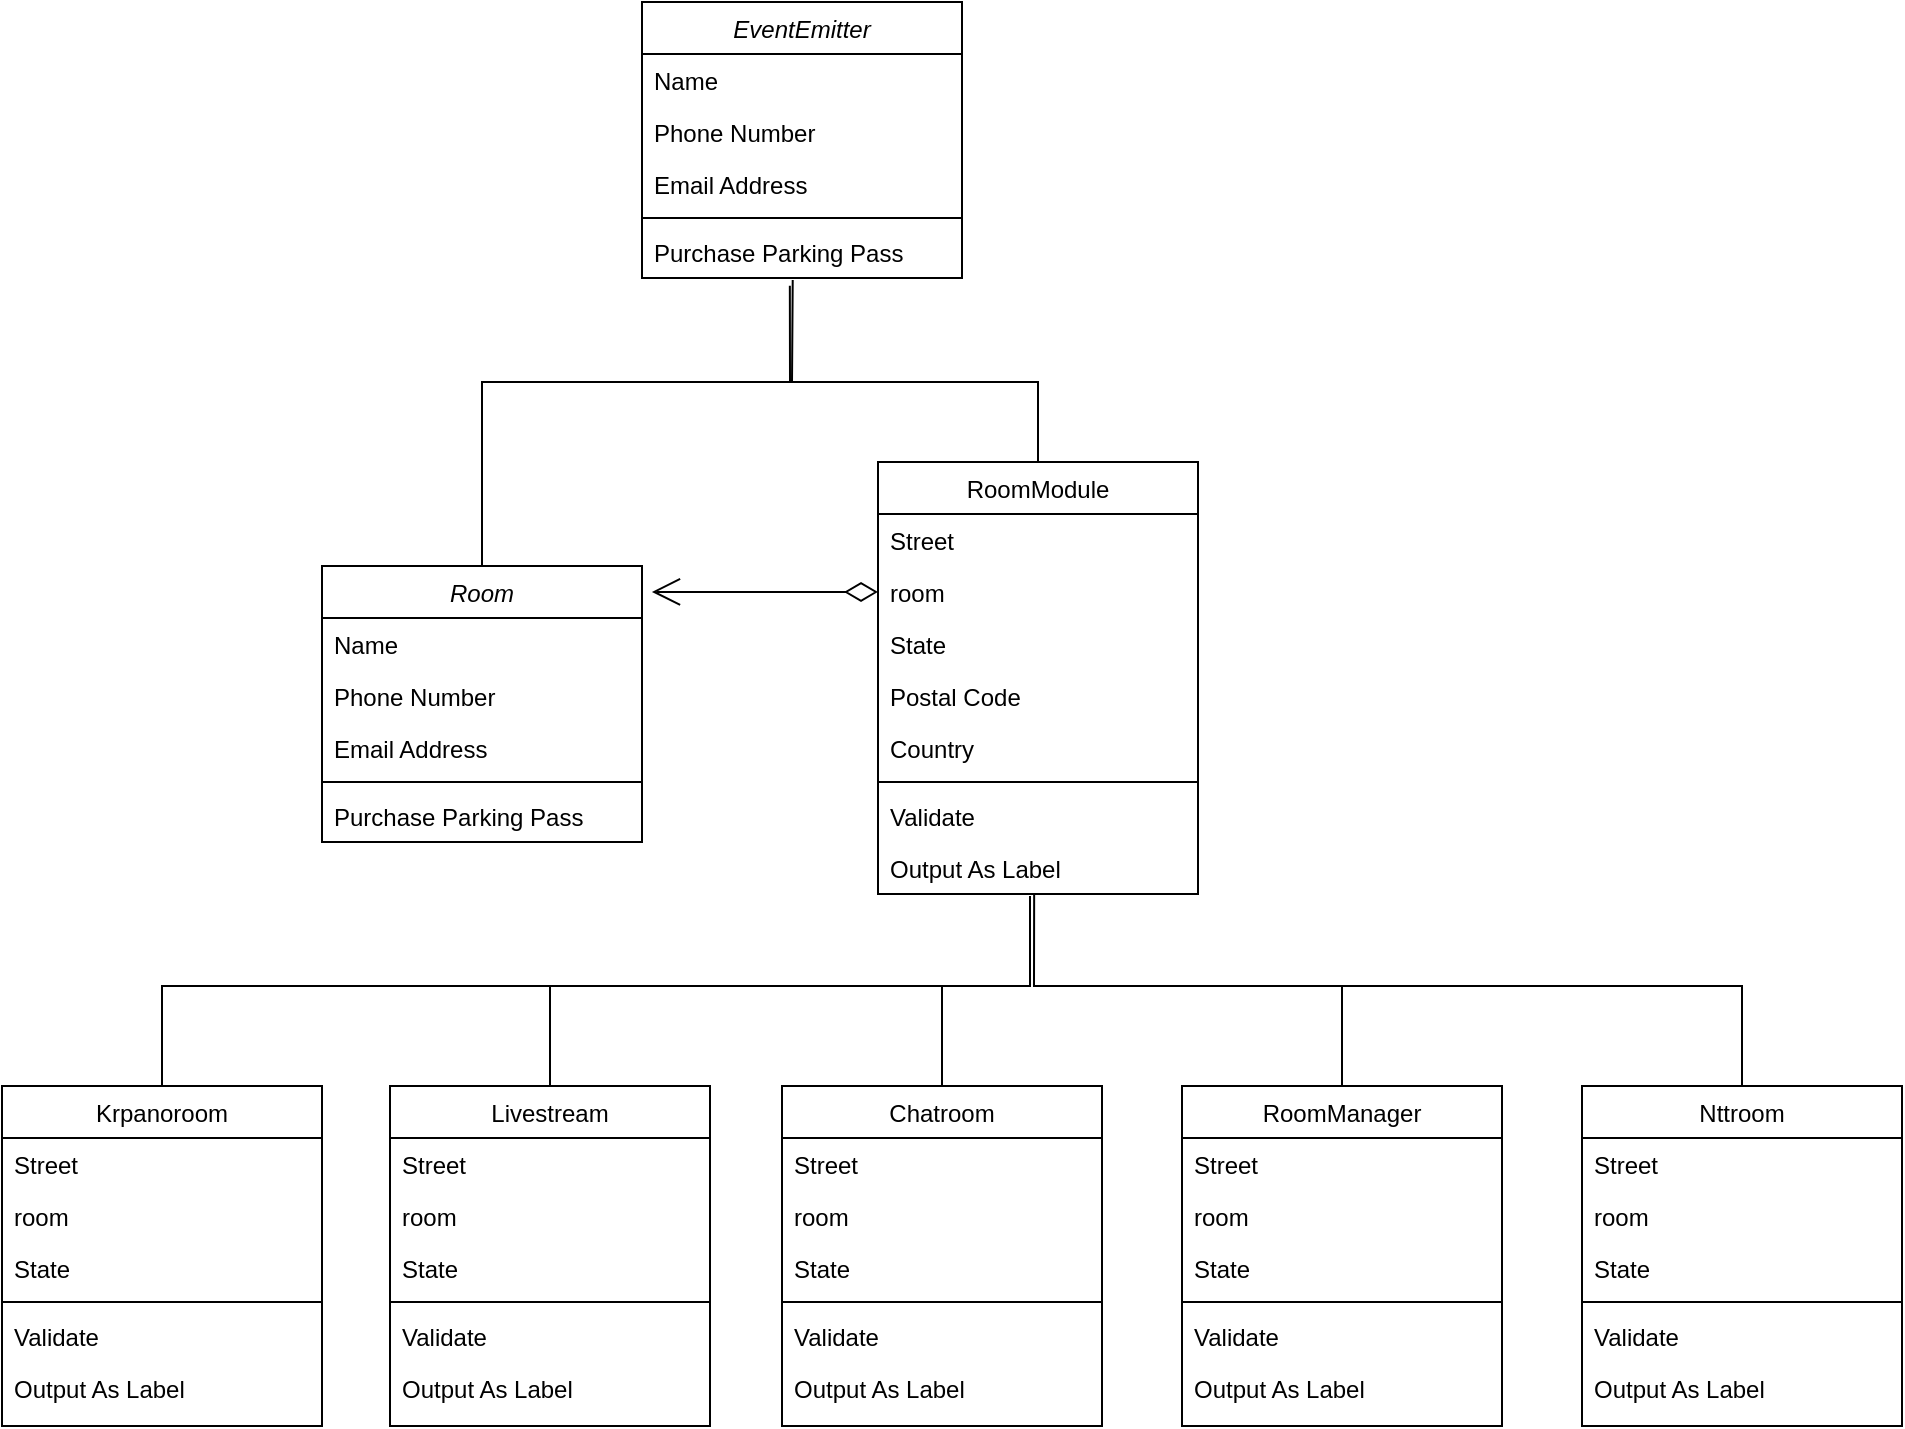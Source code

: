 <mxfile version="20.8.22" type="github">
  <diagram id="C5RBs43oDa-KdzZeNtuy" name="Page-1">
    <mxGraphModel dx="2049" dy="1091" grid="1" gridSize="10" guides="1" tooltips="1" connect="1" arrows="1" fold="1" page="1" pageScale="1" pageWidth="827" pageHeight="1169" math="0" shadow="0">
      <root>
        <mxCell id="WIyWlLk6GJQsqaUBKTNV-0" />
        <mxCell id="WIyWlLk6GJQsqaUBKTNV-1" parent="WIyWlLk6GJQsqaUBKTNV-0" />
        <mxCell id="zkfFHV4jXpPFQw0GAbJ--0" value="Room" style="swimlane;fontStyle=2;align=center;verticalAlign=top;childLayout=stackLayout;horizontal=1;startSize=26;horizontalStack=0;resizeParent=1;resizeLast=0;collapsible=1;marginBottom=0;rounded=0;shadow=0;strokeWidth=1;" parent="WIyWlLk6GJQsqaUBKTNV-1" vertex="1">
          <mxGeometry x="370" y="332" width="160" height="138" as="geometry">
            <mxRectangle x="230" y="140" width="160" height="26" as="alternateBounds" />
          </mxGeometry>
        </mxCell>
        <mxCell id="zkfFHV4jXpPFQw0GAbJ--1" value="Name" style="text;align=left;verticalAlign=top;spacingLeft=4;spacingRight=4;overflow=hidden;rotatable=0;points=[[0,0.5],[1,0.5]];portConstraint=eastwest;" parent="zkfFHV4jXpPFQw0GAbJ--0" vertex="1">
          <mxGeometry y="26" width="160" height="26" as="geometry" />
        </mxCell>
        <mxCell id="zkfFHV4jXpPFQw0GAbJ--2" value="Phone Number" style="text;align=left;verticalAlign=top;spacingLeft=4;spacingRight=4;overflow=hidden;rotatable=0;points=[[0,0.5],[1,0.5]];portConstraint=eastwest;rounded=0;shadow=0;html=0;" parent="zkfFHV4jXpPFQw0GAbJ--0" vertex="1">
          <mxGeometry y="52" width="160" height="26" as="geometry" />
        </mxCell>
        <mxCell id="zkfFHV4jXpPFQw0GAbJ--3" value="Email Address" style="text;align=left;verticalAlign=top;spacingLeft=4;spacingRight=4;overflow=hidden;rotatable=0;points=[[0,0.5],[1,0.5]];portConstraint=eastwest;rounded=0;shadow=0;html=0;" parent="zkfFHV4jXpPFQw0GAbJ--0" vertex="1">
          <mxGeometry y="78" width="160" height="26" as="geometry" />
        </mxCell>
        <mxCell id="zkfFHV4jXpPFQw0GAbJ--4" value="" style="line;html=1;strokeWidth=1;align=left;verticalAlign=middle;spacingTop=-1;spacingLeft=3;spacingRight=3;rotatable=0;labelPosition=right;points=[];portConstraint=eastwest;" parent="zkfFHV4jXpPFQw0GAbJ--0" vertex="1">
          <mxGeometry y="104" width="160" height="8" as="geometry" />
        </mxCell>
        <mxCell id="zkfFHV4jXpPFQw0GAbJ--5" value="Purchase Parking Pass" style="text;align=left;verticalAlign=top;spacingLeft=4;spacingRight=4;overflow=hidden;rotatable=0;points=[[0,0.5],[1,0.5]];portConstraint=eastwest;" parent="zkfFHV4jXpPFQw0GAbJ--0" vertex="1">
          <mxGeometry y="112" width="160" height="26" as="geometry" />
        </mxCell>
        <mxCell id="zkfFHV4jXpPFQw0GAbJ--17" value="RoomModule" style="swimlane;fontStyle=0;align=center;verticalAlign=top;childLayout=stackLayout;horizontal=1;startSize=26;horizontalStack=0;resizeParent=1;resizeLast=0;collapsible=1;marginBottom=0;rounded=0;shadow=0;strokeWidth=1;" parent="WIyWlLk6GJQsqaUBKTNV-1" vertex="1">
          <mxGeometry x="648" y="280" width="160" height="216" as="geometry">
            <mxRectangle x="550" y="140" width="160" height="26" as="alternateBounds" />
          </mxGeometry>
        </mxCell>
        <mxCell id="zkfFHV4jXpPFQw0GAbJ--18" value="Street" style="text;align=left;verticalAlign=top;spacingLeft=4;spacingRight=4;overflow=hidden;rotatable=0;points=[[0,0.5],[1,0.5]];portConstraint=eastwest;" parent="zkfFHV4jXpPFQw0GAbJ--17" vertex="1">
          <mxGeometry y="26" width="160" height="26" as="geometry" />
        </mxCell>
        <mxCell id="zkfFHV4jXpPFQw0GAbJ--19" value="room" style="text;align=left;verticalAlign=top;spacingLeft=4;spacingRight=4;overflow=hidden;rotatable=0;points=[[0,0.5],[1,0.5]];portConstraint=eastwest;rounded=0;shadow=0;html=0;" parent="zkfFHV4jXpPFQw0GAbJ--17" vertex="1">
          <mxGeometry y="52" width="160" height="26" as="geometry" />
        </mxCell>
        <mxCell id="zkfFHV4jXpPFQw0GAbJ--20" value="State" style="text;align=left;verticalAlign=top;spacingLeft=4;spacingRight=4;overflow=hidden;rotatable=0;points=[[0,0.5],[1,0.5]];portConstraint=eastwest;rounded=0;shadow=0;html=0;" parent="zkfFHV4jXpPFQw0GAbJ--17" vertex="1">
          <mxGeometry y="78" width="160" height="26" as="geometry" />
        </mxCell>
        <mxCell id="zkfFHV4jXpPFQw0GAbJ--21" value="Postal Code" style="text;align=left;verticalAlign=top;spacingLeft=4;spacingRight=4;overflow=hidden;rotatable=0;points=[[0,0.5],[1,0.5]];portConstraint=eastwest;rounded=0;shadow=0;html=0;" parent="zkfFHV4jXpPFQw0GAbJ--17" vertex="1">
          <mxGeometry y="104" width="160" height="26" as="geometry" />
        </mxCell>
        <mxCell id="zkfFHV4jXpPFQw0GAbJ--22" value="Country" style="text;align=left;verticalAlign=top;spacingLeft=4;spacingRight=4;overflow=hidden;rotatable=0;points=[[0,0.5],[1,0.5]];portConstraint=eastwest;rounded=0;shadow=0;html=0;" parent="zkfFHV4jXpPFQw0GAbJ--17" vertex="1">
          <mxGeometry y="130" width="160" height="26" as="geometry" />
        </mxCell>
        <mxCell id="zkfFHV4jXpPFQw0GAbJ--23" value="" style="line;html=1;strokeWidth=1;align=left;verticalAlign=middle;spacingTop=-1;spacingLeft=3;spacingRight=3;rotatable=0;labelPosition=right;points=[];portConstraint=eastwest;" parent="zkfFHV4jXpPFQw0GAbJ--17" vertex="1">
          <mxGeometry y="156" width="160" height="8" as="geometry" />
        </mxCell>
        <mxCell id="zkfFHV4jXpPFQw0GAbJ--24" value="Validate" style="text;align=left;verticalAlign=top;spacingLeft=4;spacingRight=4;overflow=hidden;rotatable=0;points=[[0,0.5],[1,0.5]];portConstraint=eastwest;" parent="zkfFHV4jXpPFQw0GAbJ--17" vertex="1">
          <mxGeometry y="164" width="160" height="26" as="geometry" />
        </mxCell>
        <mxCell id="zkfFHV4jXpPFQw0GAbJ--25" value="Output As Label" style="text;align=left;verticalAlign=top;spacingLeft=4;spacingRight=4;overflow=hidden;rotatable=0;points=[[0,0.5],[1,0.5]];portConstraint=eastwest;" parent="zkfFHV4jXpPFQw0GAbJ--17" vertex="1">
          <mxGeometry y="190" width="160" height="26" as="geometry" />
        </mxCell>
        <mxCell id="bi9kwwSS0LqzK5G9adzB-0" value="" style="endArrow=open;html=1;endSize=12;startArrow=diamondThin;startSize=14;startFill=0;edgeStyle=orthogonalEdgeStyle;align=left;verticalAlign=bottom;rounded=0;exitX=0;exitY=0.5;exitDx=0;exitDy=0;entryX=1.031;entryY=0.094;entryDx=0;entryDy=0;entryPerimeter=0;" edge="1" parent="WIyWlLk6GJQsqaUBKTNV-1" source="zkfFHV4jXpPFQw0GAbJ--19" target="zkfFHV4jXpPFQw0GAbJ--0">
          <mxGeometry x="-1" y="3" relative="1" as="geometry">
            <mxPoint x="510" y="532" as="sourcePoint" />
            <mxPoint x="670" y="532" as="targetPoint" />
          </mxGeometry>
        </mxCell>
        <mxCell id="bi9kwwSS0LqzK5G9adzB-2" value="Krpanoroom" style="swimlane;fontStyle=0;align=center;verticalAlign=top;childLayout=stackLayout;horizontal=1;startSize=26;horizontalStack=0;resizeParent=1;resizeLast=0;collapsible=1;marginBottom=0;rounded=0;shadow=0;strokeWidth=1;" vertex="1" parent="WIyWlLk6GJQsqaUBKTNV-1">
          <mxGeometry x="210" y="592" width="160" height="170" as="geometry">
            <mxRectangle x="550" y="140" width="160" height="26" as="alternateBounds" />
          </mxGeometry>
        </mxCell>
        <mxCell id="bi9kwwSS0LqzK5G9adzB-3" value="Street" style="text;align=left;verticalAlign=top;spacingLeft=4;spacingRight=4;overflow=hidden;rotatable=0;points=[[0,0.5],[1,0.5]];portConstraint=eastwest;" vertex="1" parent="bi9kwwSS0LqzK5G9adzB-2">
          <mxGeometry y="26" width="160" height="26" as="geometry" />
        </mxCell>
        <mxCell id="bi9kwwSS0LqzK5G9adzB-4" value="room" style="text;align=left;verticalAlign=top;spacingLeft=4;spacingRight=4;overflow=hidden;rotatable=0;points=[[0,0.5],[1,0.5]];portConstraint=eastwest;rounded=0;shadow=0;html=0;" vertex="1" parent="bi9kwwSS0LqzK5G9adzB-2">
          <mxGeometry y="52" width="160" height="26" as="geometry" />
        </mxCell>
        <mxCell id="bi9kwwSS0LqzK5G9adzB-5" value="State" style="text;align=left;verticalAlign=top;spacingLeft=4;spacingRight=4;overflow=hidden;rotatable=0;points=[[0,0.5],[1,0.5]];portConstraint=eastwest;rounded=0;shadow=0;html=0;" vertex="1" parent="bi9kwwSS0LqzK5G9adzB-2">
          <mxGeometry y="78" width="160" height="26" as="geometry" />
        </mxCell>
        <mxCell id="bi9kwwSS0LqzK5G9adzB-8" value="" style="line;html=1;strokeWidth=1;align=left;verticalAlign=middle;spacingTop=-1;spacingLeft=3;spacingRight=3;rotatable=0;labelPosition=right;points=[];portConstraint=eastwest;" vertex="1" parent="bi9kwwSS0LqzK5G9adzB-2">
          <mxGeometry y="104" width="160" height="8" as="geometry" />
        </mxCell>
        <mxCell id="bi9kwwSS0LqzK5G9adzB-9" value="Validate" style="text;align=left;verticalAlign=top;spacingLeft=4;spacingRight=4;overflow=hidden;rotatable=0;points=[[0,0.5],[1,0.5]];portConstraint=eastwest;" vertex="1" parent="bi9kwwSS0LqzK5G9adzB-2">
          <mxGeometry y="112" width="160" height="26" as="geometry" />
        </mxCell>
        <mxCell id="bi9kwwSS0LqzK5G9adzB-10" value="Output As Label" style="text;align=left;verticalAlign=top;spacingLeft=4;spacingRight=4;overflow=hidden;rotatable=0;points=[[0,0.5],[1,0.5]];portConstraint=eastwest;" vertex="1" parent="bi9kwwSS0LqzK5G9adzB-2">
          <mxGeometry y="138" width="160" height="26" as="geometry" />
        </mxCell>
        <mxCell id="bi9kwwSS0LqzK5G9adzB-11" value="Livestream" style="swimlane;fontStyle=0;align=center;verticalAlign=top;childLayout=stackLayout;horizontal=1;startSize=26;horizontalStack=0;resizeParent=1;resizeLast=0;collapsible=1;marginBottom=0;rounded=0;shadow=0;strokeWidth=1;" vertex="1" parent="WIyWlLk6GJQsqaUBKTNV-1">
          <mxGeometry x="404" y="592" width="160" height="170" as="geometry">
            <mxRectangle x="550" y="140" width="160" height="26" as="alternateBounds" />
          </mxGeometry>
        </mxCell>
        <mxCell id="bi9kwwSS0LqzK5G9adzB-12" value="Street" style="text;align=left;verticalAlign=top;spacingLeft=4;spacingRight=4;overflow=hidden;rotatable=0;points=[[0,0.5],[1,0.5]];portConstraint=eastwest;" vertex="1" parent="bi9kwwSS0LqzK5G9adzB-11">
          <mxGeometry y="26" width="160" height="26" as="geometry" />
        </mxCell>
        <mxCell id="bi9kwwSS0LqzK5G9adzB-13" value="room" style="text;align=left;verticalAlign=top;spacingLeft=4;spacingRight=4;overflow=hidden;rotatable=0;points=[[0,0.5],[1,0.5]];portConstraint=eastwest;rounded=0;shadow=0;html=0;" vertex="1" parent="bi9kwwSS0LqzK5G9adzB-11">
          <mxGeometry y="52" width="160" height="26" as="geometry" />
        </mxCell>
        <mxCell id="bi9kwwSS0LqzK5G9adzB-14" value="State" style="text;align=left;verticalAlign=top;spacingLeft=4;spacingRight=4;overflow=hidden;rotatable=0;points=[[0,0.5],[1,0.5]];portConstraint=eastwest;rounded=0;shadow=0;html=0;" vertex="1" parent="bi9kwwSS0LqzK5G9adzB-11">
          <mxGeometry y="78" width="160" height="26" as="geometry" />
        </mxCell>
        <mxCell id="bi9kwwSS0LqzK5G9adzB-15" value="" style="line;html=1;strokeWidth=1;align=left;verticalAlign=middle;spacingTop=-1;spacingLeft=3;spacingRight=3;rotatable=0;labelPosition=right;points=[];portConstraint=eastwest;" vertex="1" parent="bi9kwwSS0LqzK5G9adzB-11">
          <mxGeometry y="104" width="160" height="8" as="geometry" />
        </mxCell>
        <mxCell id="bi9kwwSS0LqzK5G9adzB-16" value="Validate" style="text;align=left;verticalAlign=top;spacingLeft=4;spacingRight=4;overflow=hidden;rotatable=0;points=[[0,0.5],[1,0.5]];portConstraint=eastwest;" vertex="1" parent="bi9kwwSS0LqzK5G9adzB-11">
          <mxGeometry y="112" width="160" height="26" as="geometry" />
        </mxCell>
        <mxCell id="bi9kwwSS0LqzK5G9adzB-17" value="Output As Label" style="text;align=left;verticalAlign=top;spacingLeft=4;spacingRight=4;overflow=hidden;rotatable=0;points=[[0,0.5],[1,0.5]];portConstraint=eastwest;" vertex="1" parent="bi9kwwSS0LqzK5G9adzB-11">
          <mxGeometry y="138" width="160" height="26" as="geometry" />
        </mxCell>
        <mxCell id="bi9kwwSS0LqzK5G9adzB-18" value="Chatroom" style="swimlane;fontStyle=0;align=center;verticalAlign=top;childLayout=stackLayout;horizontal=1;startSize=26;horizontalStack=0;resizeParent=1;resizeLast=0;collapsible=1;marginBottom=0;rounded=0;shadow=0;strokeWidth=1;" vertex="1" parent="WIyWlLk6GJQsqaUBKTNV-1">
          <mxGeometry x="600" y="592" width="160" height="170" as="geometry">
            <mxRectangle x="550" y="140" width="160" height="26" as="alternateBounds" />
          </mxGeometry>
        </mxCell>
        <mxCell id="bi9kwwSS0LqzK5G9adzB-19" value="Street" style="text;align=left;verticalAlign=top;spacingLeft=4;spacingRight=4;overflow=hidden;rotatable=0;points=[[0,0.5],[1,0.5]];portConstraint=eastwest;" vertex="1" parent="bi9kwwSS0LqzK5G9adzB-18">
          <mxGeometry y="26" width="160" height="26" as="geometry" />
        </mxCell>
        <mxCell id="bi9kwwSS0LqzK5G9adzB-20" value="room" style="text;align=left;verticalAlign=top;spacingLeft=4;spacingRight=4;overflow=hidden;rotatable=0;points=[[0,0.5],[1,0.5]];portConstraint=eastwest;rounded=0;shadow=0;html=0;" vertex="1" parent="bi9kwwSS0LqzK5G9adzB-18">
          <mxGeometry y="52" width="160" height="26" as="geometry" />
        </mxCell>
        <mxCell id="bi9kwwSS0LqzK5G9adzB-21" value="State" style="text;align=left;verticalAlign=top;spacingLeft=4;spacingRight=4;overflow=hidden;rotatable=0;points=[[0,0.5],[1,0.5]];portConstraint=eastwest;rounded=0;shadow=0;html=0;" vertex="1" parent="bi9kwwSS0LqzK5G9adzB-18">
          <mxGeometry y="78" width="160" height="26" as="geometry" />
        </mxCell>
        <mxCell id="bi9kwwSS0LqzK5G9adzB-22" value="" style="line;html=1;strokeWidth=1;align=left;verticalAlign=middle;spacingTop=-1;spacingLeft=3;spacingRight=3;rotatable=0;labelPosition=right;points=[];portConstraint=eastwest;" vertex="1" parent="bi9kwwSS0LqzK5G9adzB-18">
          <mxGeometry y="104" width="160" height="8" as="geometry" />
        </mxCell>
        <mxCell id="bi9kwwSS0LqzK5G9adzB-23" value="Validate" style="text;align=left;verticalAlign=top;spacingLeft=4;spacingRight=4;overflow=hidden;rotatable=0;points=[[0,0.5],[1,0.5]];portConstraint=eastwest;" vertex="1" parent="bi9kwwSS0LqzK5G9adzB-18">
          <mxGeometry y="112" width="160" height="26" as="geometry" />
        </mxCell>
        <mxCell id="bi9kwwSS0LqzK5G9adzB-24" value="Output As Label" style="text;align=left;verticalAlign=top;spacingLeft=4;spacingRight=4;overflow=hidden;rotatable=0;points=[[0,0.5],[1,0.5]];portConstraint=eastwest;" vertex="1" parent="bi9kwwSS0LqzK5G9adzB-18">
          <mxGeometry y="138" width="160" height="26" as="geometry" />
        </mxCell>
        <mxCell id="bi9kwwSS0LqzK5G9adzB-25" value="RoomManager" style="swimlane;fontStyle=0;align=center;verticalAlign=top;childLayout=stackLayout;horizontal=1;startSize=26;horizontalStack=0;resizeParent=1;resizeLast=0;collapsible=1;marginBottom=0;rounded=0;shadow=0;strokeWidth=1;" vertex="1" parent="WIyWlLk6GJQsqaUBKTNV-1">
          <mxGeometry x="800" y="592" width="160" height="170" as="geometry">
            <mxRectangle x="550" y="140" width="160" height="26" as="alternateBounds" />
          </mxGeometry>
        </mxCell>
        <mxCell id="bi9kwwSS0LqzK5G9adzB-26" value="Street" style="text;align=left;verticalAlign=top;spacingLeft=4;spacingRight=4;overflow=hidden;rotatable=0;points=[[0,0.5],[1,0.5]];portConstraint=eastwest;" vertex="1" parent="bi9kwwSS0LqzK5G9adzB-25">
          <mxGeometry y="26" width="160" height="26" as="geometry" />
        </mxCell>
        <mxCell id="bi9kwwSS0LqzK5G9adzB-27" value="room" style="text;align=left;verticalAlign=top;spacingLeft=4;spacingRight=4;overflow=hidden;rotatable=0;points=[[0,0.5],[1,0.5]];portConstraint=eastwest;rounded=0;shadow=0;html=0;" vertex="1" parent="bi9kwwSS0LqzK5G9adzB-25">
          <mxGeometry y="52" width="160" height="26" as="geometry" />
        </mxCell>
        <mxCell id="bi9kwwSS0LqzK5G9adzB-28" value="State" style="text;align=left;verticalAlign=top;spacingLeft=4;spacingRight=4;overflow=hidden;rotatable=0;points=[[0,0.5],[1,0.5]];portConstraint=eastwest;rounded=0;shadow=0;html=0;" vertex="1" parent="bi9kwwSS0LqzK5G9adzB-25">
          <mxGeometry y="78" width="160" height="26" as="geometry" />
        </mxCell>
        <mxCell id="bi9kwwSS0LqzK5G9adzB-29" value="" style="line;html=1;strokeWidth=1;align=left;verticalAlign=middle;spacingTop=-1;spacingLeft=3;spacingRight=3;rotatable=0;labelPosition=right;points=[];portConstraint=eastwest;" vertex="1" parent="bi9kwwSS0LqzK5G9adzB-25">
          <mxGeometry y="104" width="160" height="8" as="geometry" />
        </mxCell>
        <mxCell id="bi9kwwSS0LqzK5G9adzB-30" value="Validate" style="text;align=left;verticalAlign=top;spacingLeft=4;spacingRight=4;overflow=hidden;rotatable=0;points=[[0,0.5],[1,0.5]];portConstraint=eastwest;" vertex="1" parent="bi9kwwSS0LqzK5G9adzB-25">
          <mxGeometry y="112" width="160" height="26" as="geometry" />
        </mxCell>
        <mxCell id="bi9kwwSS0LqzK5G9adzB-31" value="Output As Label" style="text;align=left;verticalAlign=top;spacingLeft=4;spacingRight=4;overflow=hidden;rotatable=0;points=[[0,0.5],[1,0.5]];portConstraint=eastwest;" vertex="1" parent="bi9kwwSS0LqzK5G9adzB-25">
          <mxGeometry y="138" width="160" height="26" as="geometry" />
        </mxCell>
        <mxCell id="bi9kwwSS0LqzK5G9adzB-32" value="Nttroom" style="swimlane;fontStyle=0;align=center;verticalAlign=top;childLayout=stackLayout;horizontal=1;startSize=26;horizontalStack=0;resizeParent=1;resizeLast=0;collapsible=1;marginBottom=0;rounded=0;shadow=0;strokeWidth=1;" vertex="1" parent="WIyWlLk6GJQsqaUBKTNV-1">
          <mxGeometry x="1000" y="592" width="160" height="170" as="geometry">
            <mxRectangle x="550" y="140" width="160" height="26" as="alternateBounds" />
          </mxGeometry>
        </mxCell>
        <mxCell id="bi9kwwSS0LqzK5G9adzB-33" value="Street" style="text;align=left;verticalAlign=top;spacingLeft=4;spacingRight=4;overflow=hidden;rotatable=0;points=[[0,0.5],[1,0.5]];portConstraint=eastwest;" vertex="1" parent="bi9kwwSS0LqzK5G9adzB-32">
          <mxGeometry y="26" width="160" height="26" as="geometry" />
        </mxCell>
        <mxCell id="bi9kwwSS0LqzK5G9adzB-34" value="room" style="text;align=left;verticalAlign=top;spacingLeft=4;spacingRight=4;overflow=hidden;rotatable=0;points=[[0,0.5],[1,0.5]];portConstraint=eastwest;rounded=0;shadow=0;html=0;" vertex="1" parent="bi9kwwSS0LqzK5G9adzB-32">
          <mxGeometry y="52" width="160" height="26" as="geometry" />
        </mxCell>
        <mxCell id="bi9kwwSS0LqzK5G9adzB-35" value="State" style="text;align=left;verticalAlign=top;spacingLeft=4;spacingRight=4;overflow=hidden;rotatable=0;points=[[0,0.5],[1,0.5]];portConstraint=eastwest;rounded=0;shadow=0;html=0;" vertex="1" parent="bi9kwwSS0LqzK5G9adzB-32">
          <mxGeometry y="78" width="160" height="26" as="geometry" />
        </mxCell>
        <mxCell id="bi9kwwSS0LqzK5G9adzB-36" value="" style="line;html=1;strokeWidth=1;align=left;verticalAlign=middle;spacingTop=-1;spacingLeft=3;spacingRight=3;rotatable=0;labelPosition=right;points=[];portConstraint=eastwest;" vertex="1" parent="bi9kwwSS0LqzK5G9adzB-32">
          <mxGeometry y="104" width="160" height="8" as="geometry" />
        </mxCell>
        <mxCell id="bi9kwwSS0LqzK5G9adzB-37" value="Validate" style="text;align=left;verticalAlign=top;spacingLeft=4;spacingRight=4;overflow=hidden;rotatable=0;points=[[0,0.5],[1,0.5]];portConstraint=eastwest;" vertex="1" parent="bi9kwwSS0LqzK5G9adzB-32">
          <mxGeometry y="112" width="160" height="26" as="geometry" />
        </mxCell>
        <mxCell id="bi9kwwSS0LqzK5G9adzB-38" value="Output As Label" style="text;align=left;verticalAlign=top;spacingLeft=4;spacingRight=4;overflow=hidden;rotatable=0;points=[[0,0.5],[1,0.5]];portConstraint=eastwest;" vertex="1" parent="bi9kwwSS0LqzK5G9adzB-32">
          <mxGeometry y="138" width="160" height="26" as="geometry" />
        </mxCell>
        <mxCell id="bi9kwwSS0LqzK5G9adzB-39" value="" style="endArrow=none;html=1;rounded=0;exitX=0.5;exitY=0;exitDx=0;exitDy=0;entryX=0.475;entryY=1.038;entryDx=0;entryDy=0;entryPerimeter=0;" edge="1" parent="WIyWlLk6GJQsqaUBKTNV-1" source="bi9kwwSS0LqzK5G9adzB-2" target="zkfFHV4jXpPFQw0GAbJ--25">
          <mxGeometry width="50" height="50" relative="1" as="geometry">
            <mxPoint x="570" y="552" as="sourcePoint" />
            <mxPoint x="620" y="502" as="targetPoint" />
            <Array as="points">
              <mxPoint x="290" y="542" />
              <mxPoint x="724" y="542" />
            </Array>
          </mxGeometry>
        </mxCell>
        <mxCell id="bi9kwwSS0LqzK5G9adzB-40" value="" style="endArrow=none;html=1;rounded=0;exitX=0.5;exitY=0;exitDx=0;exitDy=0;" edge="1" parent="WIyWlLk6GJQsqaUBKTNV-1" source="bi9kwwSS0LqzK5G9adzB-11">
          <mxGeometry width="50" height="50" relative="1" as="geometry">
            <mxPoint x="570" y="552" as="sourcePoint" />
            <mxPoint x="484" y="542" as="targetPoint" />
          </mxGeometry>
        </mxCell>
        <mxCell id="bi9kwwSS0LqzK5G9adzB-41" value="" style="endArrow=none;html=1;rounded=0;exitX=0.5;exitY=0;exitDx=0;exitDy=0;" edge="1" parent="WIyWlLk6GJQsqaUBKTNV-1" source="bi9kwwSS0LqzK5G9adzB-18">
          <mxGeometry width="50" height="50" relative="1" as="geometry">
            <mxPoint x="570" y="552" as="sourcePoint" />
            <mxPoint x="680" y="542" as="targetPoint" />
          </mxGeometry>
        </mxCell>
        <mxCell id="bi9kwwSS0LqzK5G9adzB-42" value="" style="endArrow=none;html=1;rounded=0;entryX=0.5;entryY=0;entryDx=0;entryDy=0;exitX=0.488;exitY=1;exitDx=0;exitDy=0;exitPerimeter=0;" edge="1" parent="WIyWlLk6GJQsqaUBKTNV-1" source="zkfFHV4jXpPFQw0GAbJ--25" target="bi9kwwSS0LqzK5G9adzB-32">
          <mxGeometry width="50" height="50" relative="1" as="geometry">
            <mxPoint x="570" y="552" as="sourcePoint" />
            <mxPoint x="620" y="502" as="targetPoint" />
            <Array as="points">
              <mxPoint x="726" y="542" />
              <mxPoint x="1080" y="542" />
            </Array>
          </mxGeometry>
        </mxCell>
        <mxCell id="bi9kwwSS0LqzK5G9adzB-43" value="" style="endArrow=none;html=1;rounded=0;exitX=0.5;exitY=0;exitDx=0;exitDy=0;" edge="1" parent="WIyWlLk6GJQsqaUBKTNV-1" source="bi9kwwSS0LqzK5G9adzB-25">
          <mxGeometry width="50" height="50" relative="1" as="geometry">
            <mxPoint x="570" y="552" as="sourcePoint" />
            <mxPoint x="880" y="542" as="targetPoint" />
          </mxGeometry>
        </mxCell>
        <mxCell id="bi9kwwSS0LqzK5G9adzB-44" value="EventEmitter" style="swimlane;fontStyle=2;align=center;verticalAlign=top;childLayout=stackLayout;horizontal=1;startSize=26;horizontalStack=0;resizeParent=1;resizeLast=0;collapsible=1;marginBottom=0;rounded=0;shadow=0;strokeWidth=1;" vertex="1" parent="WIyWlLk6GJQsqaUBKTNV-1">
          <mxGeometry x="530" y="50" width="160" height="138" as="geometry">
            <mxRectangle x="230" y="140" width="160" height="26" as="alternateBounds" />
          </mxGeometry>
        </mxCell>
        <mxCell id="bi9kwwSS0LqzK5G9adzB-45" value="Name" style="text;align=left;verticalAlign=top;spacingLeft=4;spacingRight=4;overflow=hidden;rotatable=0;points=[[0,0.5],[1,0.5]];portConstraint=eastwest;" vertex="1" parent="bi9kwwSS0LqzK5G9adzB-44">
          <mxGeometry y="26" width="160" height="26" as="geometry" />
        </mxCell>
        <mxCell id="bi9kwwSS0LqzK5G9adzB-46" value="Phone Number" style="text;align=left;verticalAlign=top;spacingLeft=4;spacingRight=4;overflow=hidden;rotatable=0;points=[[0,0.5],[1,0.5]];portConstraint=eastwest;rounded=0;shadow=0;html=0;" vertex="1" parent="bi9kwwSS0LqzK5G9adzB-44">
          <mxGeometry y="52" width="160" height="26" as="geometry" />
        </mxCell>
        <mxCell id="bi9kwwSS0LqzK5G9adzB-47" value="Email Address" style="text;align=left;verticalAlign=top;spacingLeft=4;spacingRight=4;overflow=hidden;rotatable=0;points=[[0,0.5],[1,0.5]];portConstraint=eastwest;rounded=0;shadow=0;html=0;" vertex="1" parent="bi9kwwSS0LqzK5G9adzB-44">
          <mxGeometry y="78" width="160" height="26" as="geometry" />
        </mxCell>
        <mxCell id="bi9kwwSS0LqzK5G9adzB-48" value="" style="line;html=1;strokeWidth=1;align=left;verticalAlign=middle;spacingTop=-1;spacingLeft=3;spacingRight=3;rotatable=0;labelPosition=right;points=[];portConstraint=eastwest;" vertex="1" parent="bi9kwwSS0LqzK5G9adzB-44">
          <mxGeometry y="104" width="160" height="8" as="geometry" />
        </mxCell>
        <mxCell id="bi9kwwSS0LqzK5G9adzB-49" value="Purchase Parking Pass" style="text;align=left;verticalAlign=top;spacingLeft=4;spacingRight=4;overflow=hidden;rotatable=0;points=[[0,0.5],[1,0.5]];portConstraint=eastwest;" vertex="1" parent="bi9kwwSS0LqzK5G9adzB-44">
          <mxGeometry y="112" width="160" height="26" as="geometry" />
        </mxCell>
        <mxCell id="bi9kwwSS0LqzK5G9adzB-50" value="" style="endArrow=none;html=1;rounded=0;entryX=0.462;entryY=1.148;entryDx=0;entryDy=0;entryPerimeter=0;exitX=0.5;exitY=0;exitDx=0;exitDy=0;" edge="1" parent="WIyWlLk6GJQsqaUBKTNV-1" source="zkfFHV4jXpPFQw0GAbJ--0" target="bi9kwwSS0LqzK5G9adzB-49">
          <mxGeometry width="50" height="50" relative="1" as="geometry">
            <mxPoint x="230" y="520" as="sourcePoint" />
            <mxPoint x="280" y="470" as="targetPoint" />
            <Array as="points">
              <mxPoint x="450" y="240" />
              <mxPoint x="604" y="240" />
            </Array>
          </mxGeometry>
        </mxCell>
        <mxCell id="bi9kwwSS0LqzK5G9adzB-51" value="" style="endArrow=none;html=1;rounded=0;entryX=0.471;entryY=1.038;entryDx=0;entryDy=0;entryPerimeter=0;exitX=0.5;exitY=0;exitDx=0;exitDy=0;" edge="1" parent="WIyWlLk6GJQsqaUBKTNV-1" source="zkfFHV4jXpPFQw0GAbJ--17" target="bi9kwwSS0LqzK5G9adzB-49">
          <mxGeometry width="50" height="50" relative="1" as="geometry">
            <mxPoint x="230" y="520" as="sourcePoint" />
            <mxPoint x="280" y="470" as="targetPoint" />
            <Array as="points">
              <mxPoint x="728" y="240" />
              <mxPoint x="605" y="240" />
            </Array>
          </mxGeometry>
        </mxCell>
      </root>
    </mxGraphModel>
  </diagram>
</mxfile>

